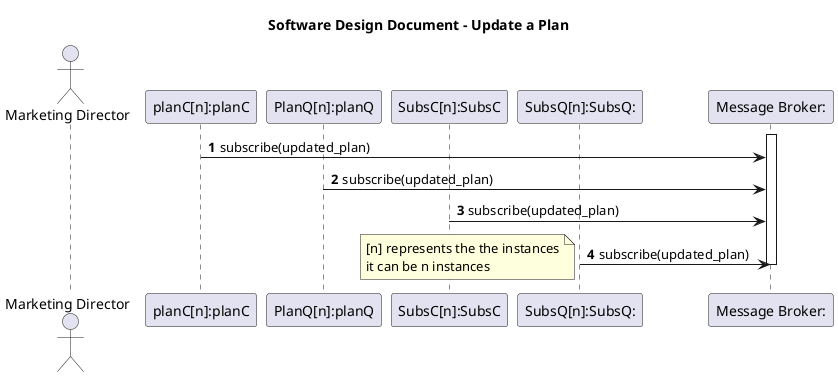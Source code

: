 @startuml
'autocomplete on
autonumber

title Software Design Document - Update a Plan

actor "Marketing Director" as Ac
participant "planC[n]:planC" as PC
participant "PlanQ[n]:planQ" as PQ
participant "SubsC[n]:SubsC" as SC
participant "SubsQ[n]:SubsQ:" as SQ
participant "Message Broker:" as mb

activate mb
PC -> mb : subscribe(updated_plan)
PQ -> mb : subscribe(updated_plan)
SC -> mb : subscribe(updated_plan)
SQ -> mb : subscribe(updated_plan)
deactivate mb

note left
[n] represents the the instances
it can be n instances
end note

@enduml
